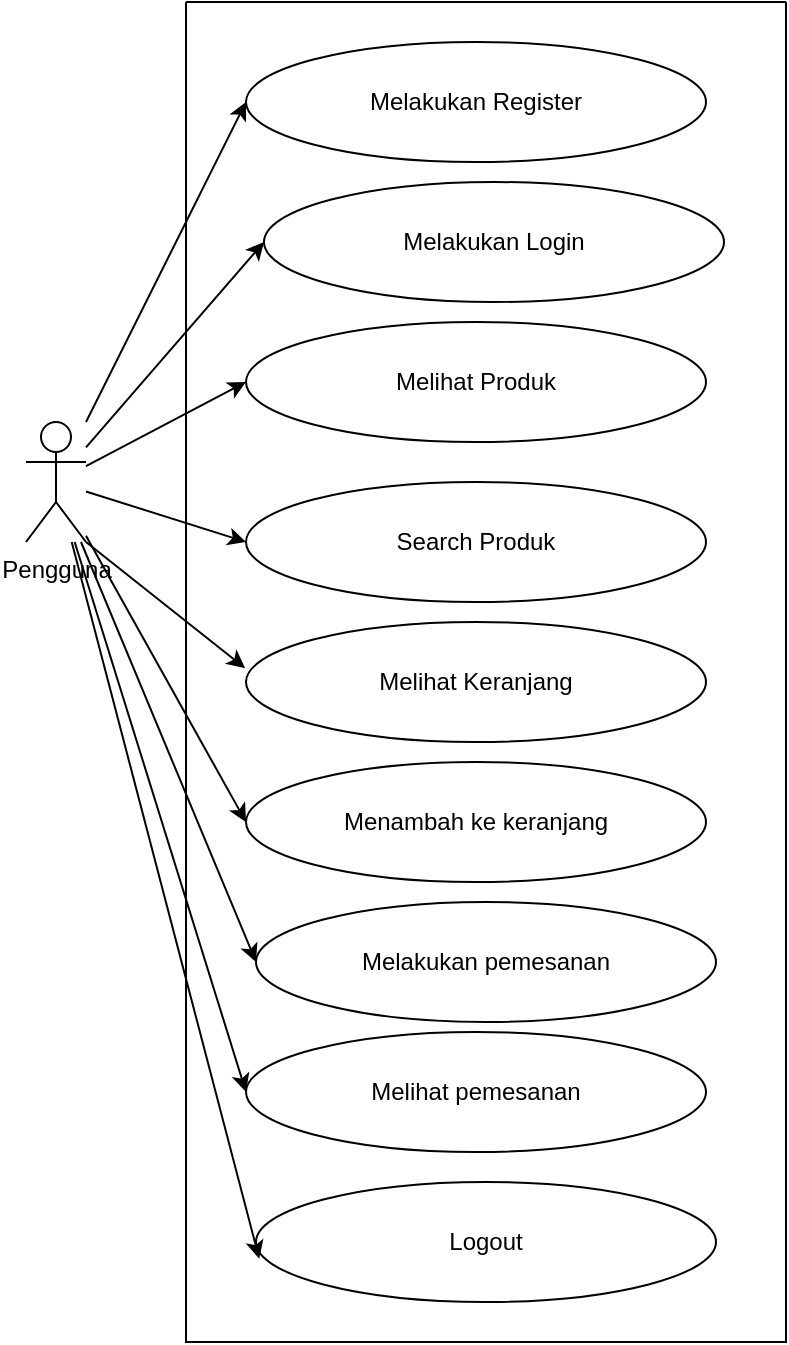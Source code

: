 <mxfile version="27.1.6">
  <diagram id="DralZNxZzUyEeLs8SeMf" name="Page-1">
    <mxGraphModel dx="1678" dy="914" grid="1" gridSize="10" guides="1" tooltips="1" connect="1" arrows="1" fold="1" page="1" pageScale="1" pageWidth="827" pageHeight="1169" math="0" shadow="0">
      <root>
        <mxCell id="0" />
        <mxCell id="1" parent="0" />
        <mxCell id="iI_ybcdqutoigyHW8_SD-1" value="Pengguna" style="shape=umlActor;verticalLabelPosition=bottom;verticalAlign=top;html=1;outlineConnect=0;" vertex="1" parent="1">
          <mxGeometry x="130" y="250" width="30" height="60" as="geometry" />
        </mxCell>
        <mxCell id="iI_ybcdqutoigyHW8_SD-7" value="" style="swimlane;startSize=0;" vertex="1" parent="1">
          <mxGeometry x="210" y="40" width="300" height="670" as="geometry" />
        </mxCell>
        <mxCell id="iI_ybcdqutoigyHW8_SD-8" value="Melakukan Register" style="ellipse;whiteSpace=wrap;html=1;" vertex="1" parent="iI_ybcdqutoigyHW8_SD-7">
          <mxGeometry x="30" y="20" width="230" height="60" as="geometry" />
        </mxCell>
        <mxCell id="iI_ybcdqutoigyHW8_SD-9" value="Melakukan Login" style="ellipse;whiteSpace=wrap;html=1;" vertex="1" parent="iI_ybcdqutoigyHW8_SD-7">
          <mxGeometry x="39" y="90" width="230" height="60" as="geometry" />
        </mxCell>
        <mxCell id="iI_ybcdqutoigyHW8_SD-10" value="Melihat Produk" style="ellipse;whiteSpace=wrap;html=1;" vertex="1" parent="iI_ybcdqutoigyHW8_SD-7">
          <mxGeometry x="30" y="160" width="230" height="60" as="geometry" />
        </mxCell>
        <mxCell id="iI_ybcdqutoigyHW8_SD-11" value="Melihat Keranjang" style="ellipse;whiteSpace=wrap;html=1;" vertex="1" parent="iI_ybcdqutoigyHW8_SD-7">
          <mxGeometry x="30" y="310" width="230" height="60" as="geometry" />
        </mxCell>
        <mxCell id="iI_ybcdqutoigyHW8_SD-12" value="Menambah ke keranjang" style="ellipse;whiteSpace=wrap;html=1;" vertex="1" parent="iI_ybcdqutoigyHW8_SD-7">
          <mxGeometry x="30" y="380" width="230" height="60" as="geometry" />
        </mxCell>
        <mxCell id="iI_ybcdqutoigyHW8_SD-13" value="Melakukan pemesanan" style="ellipse;whiteSpace=wrap;html=1;" vertex="1" parent="iI_ybcdqutoigyHW8_SD-7">
          <mxGeometry x="35" y="450" width="230" height="60" as="geometry" />
        </mxCell>
        <mxCell id="iI_ybcdqutoigyHW8_SD-14" value="Melihat pemesanan" style="ellipse;whiteSpace=wrap;html=1;" vertex="1" parent="iI_ybcdqutoigyHW8_SD-7">
          <mxGeometry x="30" y="515" width="230" height="60" as="geometry" />
        </mxCell>
        <mxCell id="iI_ybcdqutoigyHW8_SD-15" value="Logout" style="ellipse;whiteSpace=wrap;html=1;" vertex="1" parent="iI_ybcdqutoigyHW8_SD-7">
          <mxGeometry x="35" y="590" width="230" height="60" as="geometry" />
        </mxCell>
        <mxCell id="iI_ybcdqutoigyHW8_SD-16" value="Search Produk" style="ellipse;whiteSpace=wrap;html=1;" vertex="1" parent="iI_ybcdqutoigyHW8_SD-7">
          <mxGeometry x="30" y="240" width="230" height="60" as="geometry" />
        </mxCell>
        <mxCell id="iI_ybcdqutoigyHW8_SD-19" value="" style="endArrow=classic;html=1;rounded=0;entryX=0;entryY=0.5;entryDx=0;entryDy=0;" edge="1" parent="1" source="iI_ybcdqutoigyHW8_SD-1" target="iI_ybcdqutoigyHW8_SD-8">
          <mxGeometry width="50" height="50" relative="1" as="geometry">
            <mxPoint x="390" y="400" as="sourcePoint" />
            <mxPoint x="440" y="350" as="targetPoint" />
          </mxGeometry>
        </mxCell>
        <mxCell id="iI_ybcdqutoigyHW8_SD-20" value="" style="endArrow=classic;html=1;rounded=0;entryX=0;entryY=0.5;entryDx=0;entryDy=0;" edge="1" parent="1" source="iI_ybcdqutoigyHW8_SD-1" target="iI_ybcdqutoigyHW8_SD-9">
          <mxGeometry width="50" height="50" relative="1" as="geometry">
            <mxPoint x="390" y="400" as="sourcePoint" />
            <mxPoint x="440" y="350" as="targetPoint" />
          </mxGeometry>
        </mxCell>
        <mxCell id="iI_ybcdqutoigyHW8_SD-21" value="" style="endArrow=classic;html=1;rounded=0;entryX=0;entryY=0.5;entryDx=0;entryDy=0;" edge="1" parent="1" source="iI_ybcdqutoigyHW8_SD-1" target="iI_ybcdqutoigyHW8_SD-10">
          <mxGeometry width="50" height="50" relative="1" as="geometry">
            <mxPoint x="390" y="400" as="sourcePoint" />
            <mxPoint x="440" y="350" as="targetPoint" />
          </mxGeometry>
        </mxCell>
        <mxCell id="iI_ybcdqutoigyHW8_SD-22" value="" style="endArrow=classic;html=1;rounded=0;entryX=0;entryY=0.5;entryDx=0;entryDy=0;" edge="1" parent="1" source="iI_ybcdqutoigyHW8_SD-1" target="iI_ybcdqutoigyHW8_SD-16">
          <mxGeometry width="50" height="50" relative="1" as="geometry">
            <mxPoint x="390" y="400" as="sourcePoint" />
            <mxPoint x="440" y="350" as="targetPoint" />
          </mxGeometry>
        </mxCell>
        <mxCell id="iI_ybcdqutoigyHW8_SD-23" value="" style="endArrow=classic;html=1;rounded=0;exitX=1;exitY=1;exitDx=0;exitDy=0;exitPerimeter=0;entryX=-0.002;entryY=0.384;entryDx=0;entryDy=0;entryPerimeter=0;" edge="1" parent="1" source="iI_ybcdqutoigyHW8_SD-1" target="iI_ybcdqutoigyHW8_SD-11">
          <mxGeometry width="50" height="50" relative="1" as="geometry">
            <mxPoint x="390" y="400" as="sourcePoint" />
            <mxPoint x="440" y="350" as="targetPoint" />
          </mxGeometry>
        </mxCell>
        <mxCell id="iI_ybcdqutoigyHW8_SD-24" value="" style="endArrow=classic;html=1;rounded=0;entryX=0;entryY=0.5;entryDx=0;entryDy=0;" edge="1" parent="1" source="iI_ybcdqutoigyHW8_SD-1" target="iI_ybcdqutoigyHW8_SD-12">
          <mxGeometry width="50" height="50" relative="1" as="geometry">
            <mxPoint x="390" y="400" as="sourcePoint" />
            <mxPoint x="440" y="350" as="targetPoint" />
          </mxGeometry>
        </mxCell>
        <mxCell id="iI_ybcdqutoigyHW8_SD-25" value="" style="endArrow=classic;html=1;rounded=0;entryX=0;entryY=0.5;entryDx=0;entryDy=0;" edge="1" parent="1" source="iI_ybcdqutoigyHW8_SD-1" target="iI_ybcdqutoigyHW8_SD-13">
          <mxGeometry width="50" height="50" relative="1" as="geometry">
            <mxPoint x="390" y="400" as="sourcePoint" />
            <mxPoint x="440" y="350" as="targetPoint" />
          </mxGeometry>
        </mxCell>
        <mxCell id="iI_ybcdqutoigyHW8_SD-26" value="" style="endArrow=classic;html=1;rounded=0;entryX=0;entryY=0.5;entryDx=0;entryDy=0;" edge="1" parent="1" source="iI_ybcdqutoigyHW8_SD-1" target="iI_ybcdqutoigyHW8_SD-14">
          <mxGeometry width="50" height="50" relative="1" as="geometry">
            <mxPoint x="390" y="400" as="sourcePoint" />
            <mxPoint x="440" y="350" as="targetPoint" />
          </mxGeometry>
        </mxCell>
        <mxCell id="iI_ybcdqutoigyHW8_SD-27" value="" style="endArrow=classic;html=1;rounded=0;entryX=0.007;entryY=0.639;entryDx=0;entryDy=0;entryPerimeter=0;" edge="1" parent="1" source="iI_ybcdqutoigyHW8_SD-1" target="iI_ybcdqutoigyHW8_SD-15">
          <mxGeometry width="50" height="50" relative="1" as="geometry">
            <mxPoint x="390" y="400" as="sourcePoint" />
            <mxPoint x="440" y="350" as="targetPoint" />
          </mxGeometry>
        </mxCell>
      </root>
    </mxGraphModel>
  </diagram>
</mxfile>

